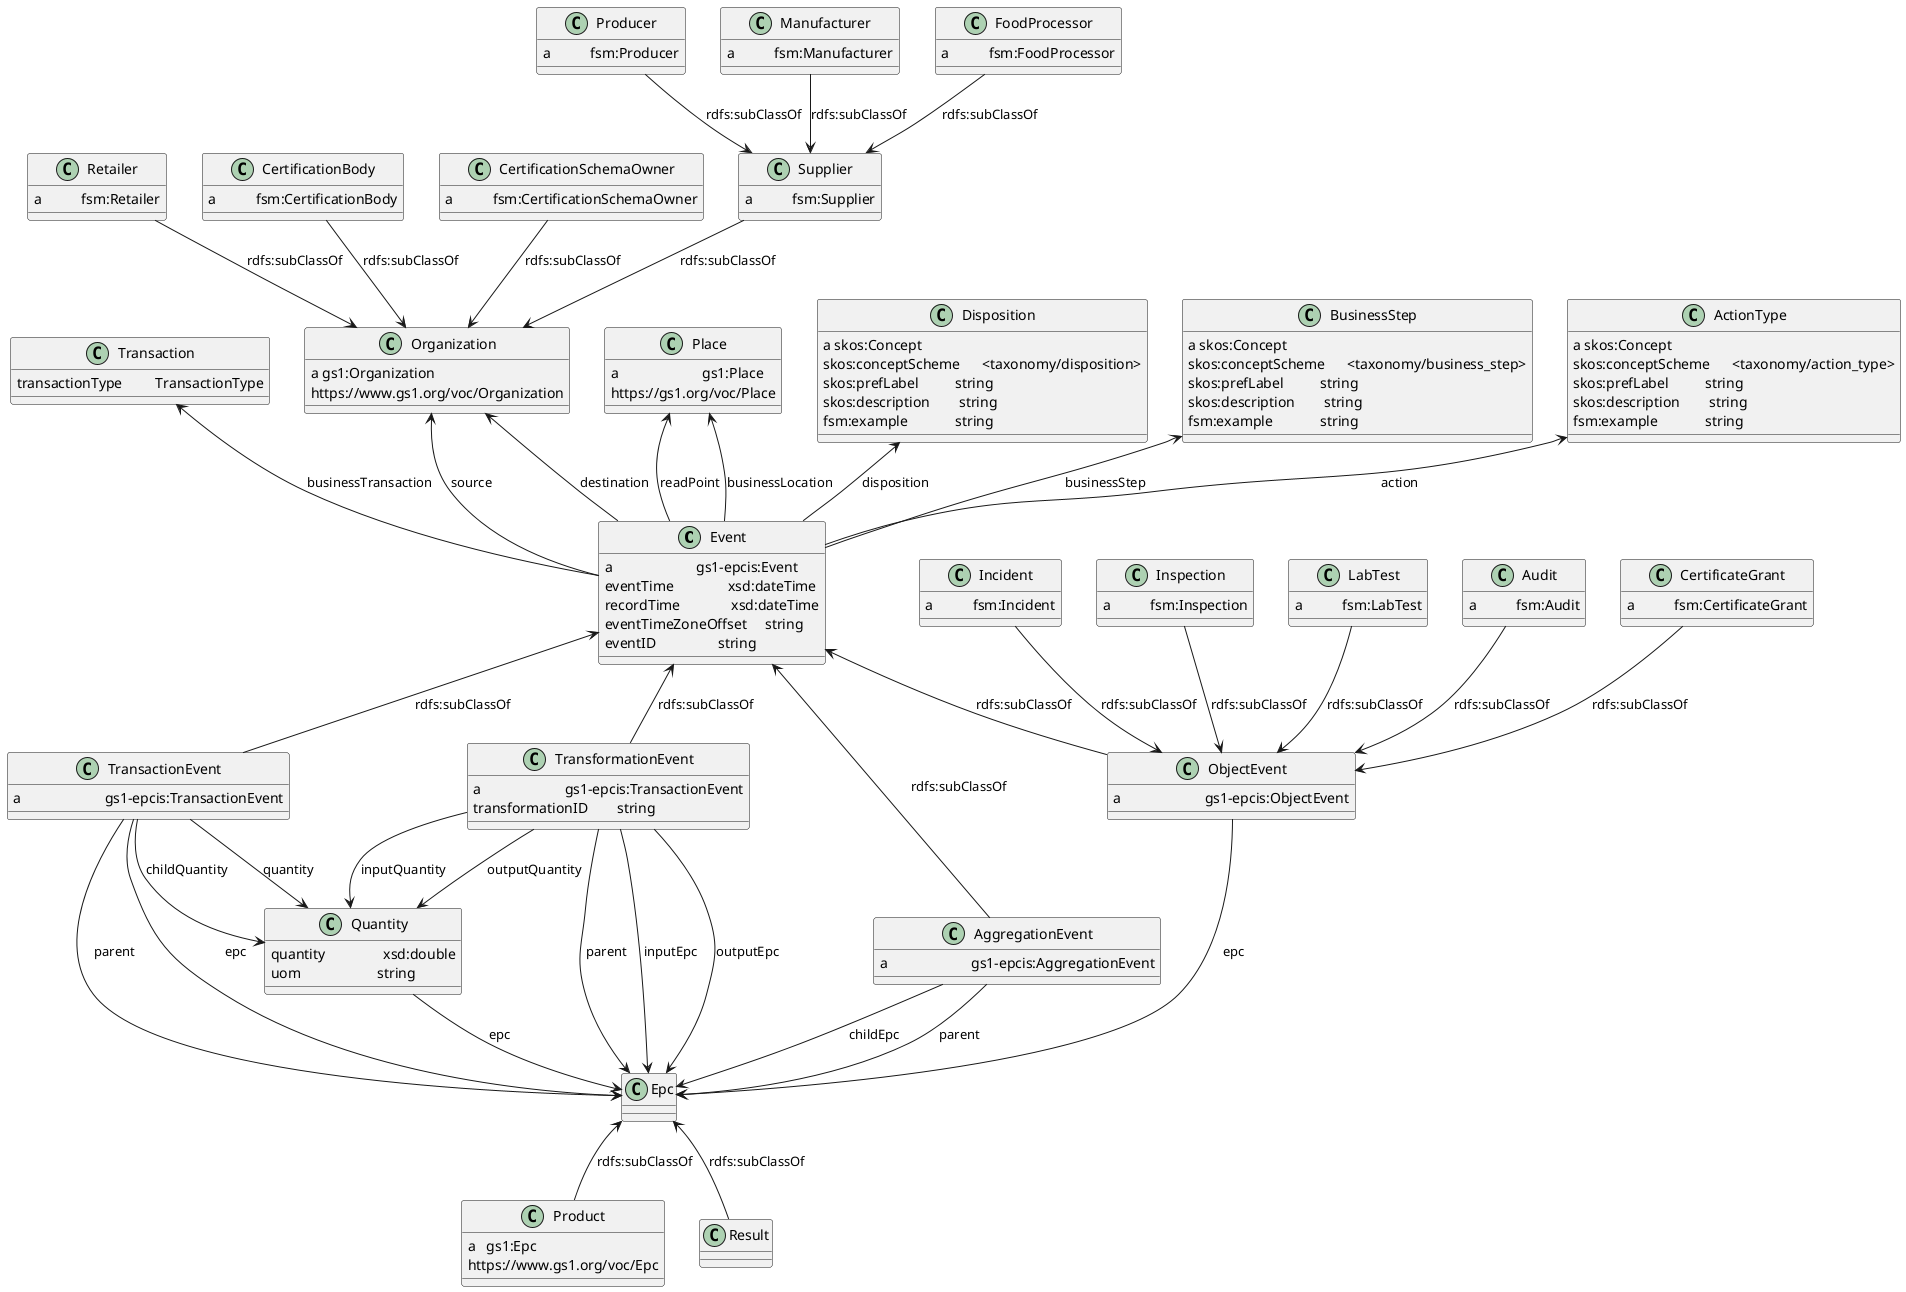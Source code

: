 @startuml

class Event {
    a                       gs1-epcis:Event 
    eventTime               xsd:dateTime
    recordTime              xsd:dateTime
    eventTimeZoneOffset     string
    eventID                 string
}

class ObjectEvent {
    a                       gs1-epcis:ObjectEvent
} 

class AggregationEvent {
    a                       gs1-epcis:AggregationEvent
} 

class TransactionEvent {
    a                       gs1-epcis:TransactionEvent
}

class TransformationEvent {
    a                       gs1-epcis:TransactionEvent
    transformationID        string
}

class Product {
    a   gs1:Epc
    https://www.gs1.org/voc/Epc
}

class Organization {
    a gs1:Organization
    https://www.gs1.org/voc/Organization
}

class Transaction {
    transactionType         TransactionType
}

class Place {
    a                       gs1:Place
    https://gs1.org/voc/Place
}

class BusinessStep {
    a skos:Concept
    skos:conceptScheme      <taxonomy/business_step>
    skos:prefLabel          string
    skos:description        string
    fsm:example             string
}

class Disposition {
    a skos:Concept
    skos:conceptScheme      <taxonomy/disposition>
    skos:prefLabel          string
    skos:description        string
    fsm:example             string
}

class ActionType {
    a skos:Concept
    skos:conceptScheme      <taxonomy/action_type>
    skos:prefLabel          string
    skos:description        string
    fsm:example             string
}

class Quantity {
    quantity                xsd:double
    uom                     string
}


Event -up-> ActionType : action
Event -up-> BusinessStep : businessStep
Event -up-> Disposition : disposition
Event -up-> Place : readPoint
Event -up-> Place : businessLocation
Event -up->  Organization : source                  
Event -up->  Organization : destination
Event -up->  Transaction : businessTransaction

ObjectEvent -->  Epc : epc

AggregationEvent -->  Epc : childEpc
AggregationEvent -->  Epc : parent
TransactionEvent -->  Quantity : childQuantity

TransactionEvent -->  Epc : epc
TransactionEvent -->  Epc : parent
TransactionEvent -->  Quantity : quantity

TransformationEvent -->  Epc : inputEpc
TransformationEvent -->  Epc : outputEpc
TransformationEvent -->  Epc : parent
TransformationEvent -->  Quantity : inputQuantity
TransformationEvent -->  Quantity : outputQuantity

Quantity --> Epc : epc

ObjectEvent -up-> Event : rdfs:subClassOf
AggregationEvent -up-> Event : rdfs:subClassOf
TransactionEvent -up-> Event : rdfs:subClassOf
TransformationEvent -up-> Event : rdfs:subClassOf

class Retailer {
    a           fsm:Retailer
}

class Producer {
    a           fsm:Producer
}

class Manufacturer {
    a           fsm:Manufacturer
}

class FoodProcessor {
    a           fsm:FoodProcessor
}

class CertificationBody {
    a           fsm:CertificationBody
}

class CertificationSchemaOwner {
    a           fsm:CertificationSchemaOwner
}

class Supplier {
    a           fsm:Supplier
}

class Incident {
    a           fsm:Incident
}

class Inspection {
    a           fsm:Inspection
}

class LabTest {
    a           fsm:LabTest
}

class Audit {
    a           fsm:Audit
}

class CertificateGrant {
    a           fsm:CertificateGrant
}

Producer --> Supplier : rdfs:subClassOf
Manufacturer --> Supplier : rdfs:subClassOf
FoodProcessor --> Supplier : rdfs:subClassOf
Supplier --> Organization : rdfs:subClassOf
Retailer --> Organization : rdfs:subClassOf
CertificationBody --> Organization : rdfs:subClassOf
CertificationSchemaOwner --> Organization : rdfs:subClassOf

Incident --> ObjectEvent : rdfs:subClassOf
Inspection --> ObjectEvent : rdfs:subClassOf
LabTest --> ObjectEvent : rdfs:subClassOf
Audit --> ObjectEvent : rdfs:subClassOf
CertificateGrant --> ObjectEvent : rdfs:subClassOf

Product -up-> Epc : rdfs:subClassOf
Result -up-> Epc : rdfs:subClassOf

@enduml
